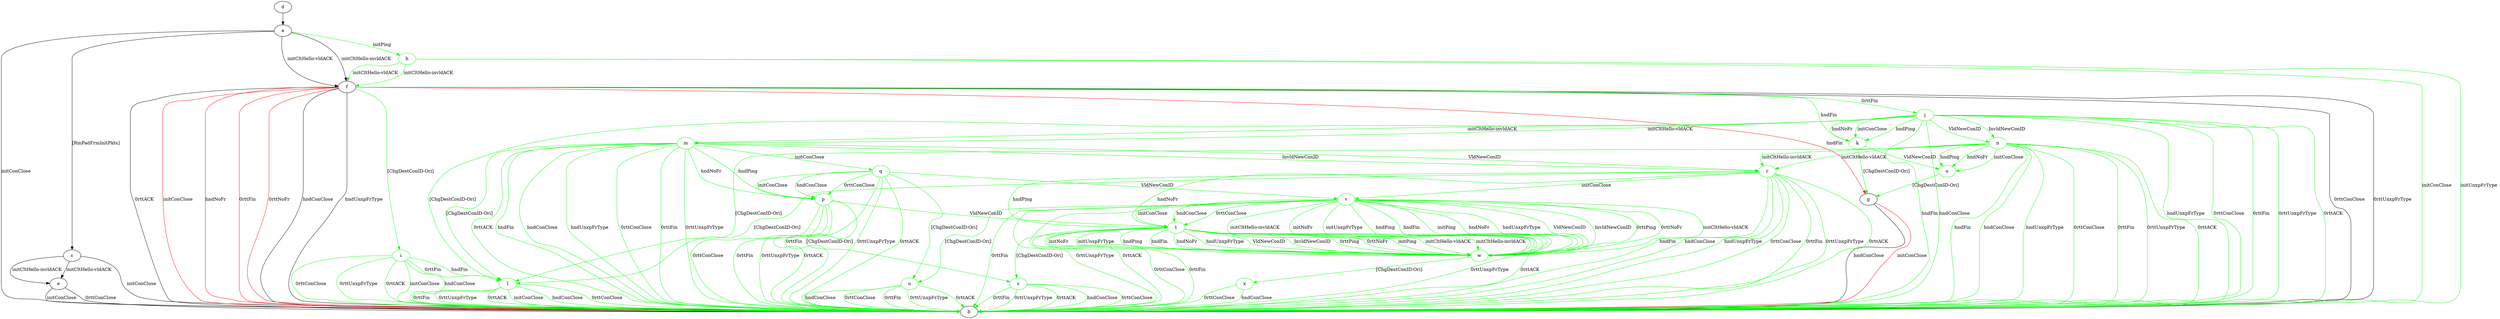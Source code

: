 digraph "" {
	a -> b	[key=0,
		label="initConClose "];
	a -> c	[key=0,
		label="[RmPadFrmInitPkts] "];
	a -> f	[key=0,
		label="initCltHello-vldACK "];
	a -> f	[key=1,
		label="initCltHello-invldACK "];
	h	[color=green];
	a -> h	[key=0,
		color=green,
		label="initPing "];
	c -> b	[key=0,
		label="initConClose "];
	c -> e	[key=0,
		label="initCltHello-vldACK "];
	c -> e	[key=1,
		label="initCltHello-invldACK "];
	d -> a	[key=0];
	e -> b	[key=0,
		label="initConClose "];
	e -> b	[key=1,
		label="0rttConClose "];
	f -> b	[key=0,
		label="hndConClose "];
	f -> b	[key=1,
		label="hndUnxpFrType "];
	f -> b	[key=2,
		label="0rttConClose "];
	f -> b	[key=3,
		label="0rttUnxpFrType "];
	f -> b	[key=4,
		label="0rttACK "];
	f -> b	[key=5,
		color=red,
		label="initConClose "];
	f -> b	[key=6,
		color=red,
		label="hndNoFr "];
	f -> b	[key=7,
		color=red,
		label="0rttFin "];
	f -> b	[key=8,
		color=red,
		label="0rttNoFr "];
	f -> g	[key=0,
		color=red,
		label="hndFin "];
	i	[color=green];
	f -> i	[key=0,
		color=green,
		label="[ChgDestConID-Ori] "];
	j	[color=green];
	f -> j	[key=0,
		color=green,
		label="0rttFin "];
	k	[color=green];
	f -> k	[key=0,
		color=green,
		label="hndFin "];
	g -> b	[key=0,
		label="hndConClose "];
	g -> b	[key=1,
		color=red,
		label="initConClose "];
	h -> b	[key=0,
		color=green,
		label="initConClose "];
	h -> b	[key=1,
		color=green,
		label="initUnxpFrType "];
	h -> f	[key=0,
		color=green,
		label="initCltHello-vldACK "];
	h -> f	[key=1,
		color=green,
		label="initCltHello-invldACK "];
	i -> b	[key=0,
		color=green,
		label="initConClose "];
	i -> b	[key=1,
		color=green,
		label="hndConClose "];
	i -> b	[key=2,
		color=green,
		label="0rttConClose "];
	i -> b	[key=3,
		color=green,
		label="0rttUnxpFrType "];
	i -> b	[key=4,
		color=green,
		label="0rttACK "];
	l	[color=green];
	i -> l	[key=0,
		color=green,
		label="hndFin "];
	i -> l	[key=1,
		color=green,
		label="0rttFin "];
	j -> b	[key=0,
		color=green,
		label="hndFin "];
	j -> b	[key=1,
		color=green,
		label="hndConClose "];
	j -> b	[key=2,
		color=green,
		label="hndUnxpFrType "];
	j -> b	[key=3,
		color=green,
		label="0rttConClose "];
	j -> b	[key=4,
		color=green,
		label="0rttFin "];
	j -> b	[key=5,
		color=green,
		label="0rttUnxpFrType "];
	j -> b	[key=6,
		color=green,
		label="0rttACK "];
	j -> k	[key=0,
		color=green,
		label="initConClose "];
	j -> k	[key=1,
		color=green,
		label="hndPing "];
	j -> k	[key=2,
		color=green,
		label="hndNoFr "];
	j -> l	[key=0,
		color=green,
		label="[ChgDestConID-Ori] "];
	m	[color=green];
	j -> m	[key=0,
		color=green,
		label="initCltHello-vldACK "];
	j -> m	[key=1,
		color=green,
		label="initCltHello-invldACK "];
	n	[color=green];
	j -> n	[key=0,
		color=green,
		label="VldNewConID "];
	j -> n	[key=1,
		color=green,
		label="InvldNewConID "];
	k -> g	[key=0,
		color=green,
		label="[ChgDestConID-Ori] "];
	o	[color=green];
	k -> o	[key=0,
		color=green,
		label="VldNewConID "];
	l -> b	[key=0,
		color=green,
		label="initConClose "];
	l -> b	[key=1,
		color=green,
		label="hndConClose "];
	l -> b	[key=2,
		color=green,
		label="0rttConClose "];
	l -> b	[key=3,
		color=green,
		label="0rttFin "];
	l -> b	[key=4,
		color=green,
		label="0rttUnxpFrType "];
	l -> b	[key=5,
		color=green,
		label="0rttACK "];
	m -> b	[key=0,
		color=green,
		label="hndFin "];
	m -> b	[key=1,
		color=green,
		label="hndConClose "];
	m -> b	[key=2,
		color=green,
		label="hndUnxpFrType "];
	m -> b	[key=3,
		color=green,
		label="0rttConClose "];
	m -> b	[key=4,
		color=green,
		label="0rttFin "];
	m -> b	[key=5,
		color=green,
		label="0rttUnxpFrType "];
	m -> b	[key=6,
		color=green,
		label="0rttACK "];
	m -> l	[key=0,
		color=green,
		label="[ChgDestConID-Ori] "];
	p	[color=green];
	m -> p	[key=0,
		color=green,
		label="hndPing "];
	m -> p	[key=1,
		color=green,
		label="hndNoFr "];
	q	[color=green];
	m -> q	[key=0,
		color=green,
		label="initConClose "];
	r	[color=green];
	m -> r	[key=0,
		color=green,
		label="VldNewConID "];
	m -> r	[key=1,
		color=green,
		label="InvldNewConID "];
	n -> b	[key=0,
		color=green,
		label="hndFin "];
	n -> b	[key=1,
		color=green,
		label="hndConClose "];
	n -> b	[key=2,
		color=green,
		label="hndUnxpFrType "];
	n -> b	[key=3,
		color=green,
		label="0rttConClose "];
	n -> b	[key=4,
		color=green,
		label="0rttFin "];
	n -> b	[key=5,
		color=green,
		label="0rttUnxpFrType "];
	n -> b	[key=6,
		color=green,
		label="0rttACK "];
	n -> l	[key=0,
		color=green,
		label="[ChgDestConID-Ori] "];
	n -> o	[key=0,
		color=green,
		label="initConClose "];
	n -> o	[key=1,
		color=green,
		label="hndPing "];
	n -> o	[key=2,
		color=green,
		label="hndNoFr "];
	n -> r	[key=0,
		color=green,
		label="initCltHello-vldACK "];
	n -> r	[key=1,
		color=green,
		label="initCltHello-invldACK "];
	o -> g	[key=0,
		color=green,
		label="[ChgDestConID-Ori] "];
	p -> b	[key=0,
		color=green,
		label="0rttConClose "];
	p -> b	[key=1,
		color=green,
		label="0rttFin "];
	p -> b	[key=2,
		color=green,
		label="0rttUnxpFrType "];
	p -> b	[key=3,
		color=green,
		label="0rttACK "];
	s	[color=green];
	p -> s	[key=0,
		color=green,
		label="[ChgDestConID-Ori] "];
	t	[color=green];
	p -> t	[key=0,
		color=green,
		label="VldNewConID "];
	q -> b	[key=0,
		color=green,
		label="0rttFin "];
	q -> b	[key=1,
		color=green,
		label="0rttUnxpFrType "];
	q -> b	[key=2,
		color=green,
		label="0rttACK "];
	q -> p	[key=0,
		color=green,
		label="initConClose "];
	q -> p	[key=1,
		color=green,
		label="hndConClose "];
	q -> p	[key=2,
		color=green,
		label="0rttConClose "];
	u	[color=green];
	q -> u	[key=0,
		color=green,
		label="[ChgDestConID-Ori] "];
	v	[color=green];
	q -> v	[key=0,
		color=green,
		label="VldNewConID "];
	r -> b	[key=0,
		color=green,
		label="hndFin "];
	r -> b	[key=1,
		color=green,
		label="hndConClose "];
	r -> b	[key=2,
		color=green,
		label="hndUnxpFrType "];
	r -> b	[key=3,
		color=green,
		label="0rttConClose "];
	r -> b	[key=4,
		color=green,
		label="0rttFin "];
	r -> b	[key=5,
		color=green,
		label="0rttUnxpFrType "];
	r -> b	[key=6,
		color=green,
		label="0rttACK "];
	r -> l	[key=0,
		color=green,
		label="[ChgDestConID-Ori] "];
	r -> t	[key=0,
		color=green,
		label="hndPing "];
	r -> t	[key=1,
		color=green,
		label="hndNoFr "];
	r -> v	[key=0,
		color=green,
		label="initConClose "];
	s -> b	[key=0,
		color=green,
		label="hndConClose "];
	s -> b	[key=1,
		color=green,
		label="0rttConClose "];
	s -> b	[key=2,
		color=green,
		label="0rttFin "];
	s -> b	[key=3,
		color=green,
		label="0rttUnxpFrType "];
	s -> b	[key=4,
		color=green,
		label="0rttACK "];
	t -> b	[key=0,
		color=green,
		label="0rttConClose "];
	t -> b	[key=1,
		color=green,
		label="0rttFin "];
	t -> b	[key=2,
		color=green,
		label="0rttUnxpFrType "];
	t -> b	[key=3,
		color=green,
		label="0rttACK "];
	t -> s	[key=0,
		color=green,
		label="[ChgDestConID-Ori] "];
	w	[color=green];
	t -> w	[key=0,
		color=green,
		label="initPing "];
	t -> w	[key=1,
		color=green,
		label="initCltHello-vldACK "];
	t -> w	[key=2,
		color=green,
		label="initCltHello-invldACK "];
	t -> w	[key=3,
		color=green,
		label="initNoFr "];
	t -> w	[key=4,
		color=green,
		label="initUnxpFrType "];
	t -> w	[key=5,
		color=green,
		label="hndPing "];
	t -> w	[key=6,
		color=green,
		label="hndFin "];
	t -> w	[key=7,
		color=green,
		label="hndNoFr "];
	t -> w	[key=8,
		color=green,
		label="hndUnxpFrType "];
	t -> w	[key=9,
		color=green,
		label="VldNewConID "];
	t -> w	[key=10,
		color=green,
		label="InvldNewConID "];
	t -> w	[key=11,
		color=green,
		label="0rttPing "];
	t -> w	[key=12,
		color=green,
		label="0rttNoFr "];
	u -> b	[key=0,
		color=green,
		label="hndConClose "];
	u -> b	[key=1,
		color=green,
		label="0rttConClose "];
	u -> b	[key=2,
		color=green,
		label="0rttFin "];
	u -> b	[key=3,
		color=green,
		label="0rttUnxpFrType "];
	u -> b	[key=4,
		color=green,
		label="0rttACK "];
	v -> b	[key=0,
		color=green,
		label="0rttFin "];
	v -> b	[key=1,
		color=green,
		label="0rttUnxpFrType "];
	v -> b	[key=2,
		color=green,
		label="0rttACK "];
	v -> t	[key=0,
		color=green,
		label="initConClose "];
	v -> t	[key=1,
		color=green,
		label="hndConClose "];
	v -> t	[key=2,
		color=green,
		label="0rttConClose "];
	v -> u	[key=0,
		color=green,
		label="[ChgDestConID-Ori] "];
	v -> w	[key=0,
		color=green,
		label="initPing "];
	v -> w	[key=1,
		color=green,
		label="initCltHello-vldACK "];
	v -> w	[key=2,
		color=green,
		label="initCltHello-invldACK "];
	v -> w	[key=3,
		color=green,
		label="initNoFr "];
	v -> w	[key=4,
		color=green,
		label="initUnxpFrType "];
	v -> w	[key=5,
		color=green,
		label="hndPing "];
	v -> w	[key=6,
		color=green,
		label="hndFin "];
	v -> w	[key=7,
		color=green,
		label="hndNoFr "];
	v -> w	[key=8,
		color=green,
		label="hndUnxpFrType "];
	v -> w	[key=9,
		color=green,
		label="VldNewConID "];
	v -> w	[key=10,
		color=green,
		label="InvldNewConID "];
	v -> w	[key=11,
		color=green,
		label="0rttPing "];
	v -> w	[key=12,
		color=green,
		label="0rttNoFr "];
	x	[color=green];
	w -> x	[key=0,
		color=green,
		label="[ChgDestConID-Ori] "];
	x -> b	[key=0,
		color=green,
		label="hndConClose "];
	x -> b	[key=1,
		color=green,
		label="0rttConClose "];
}
